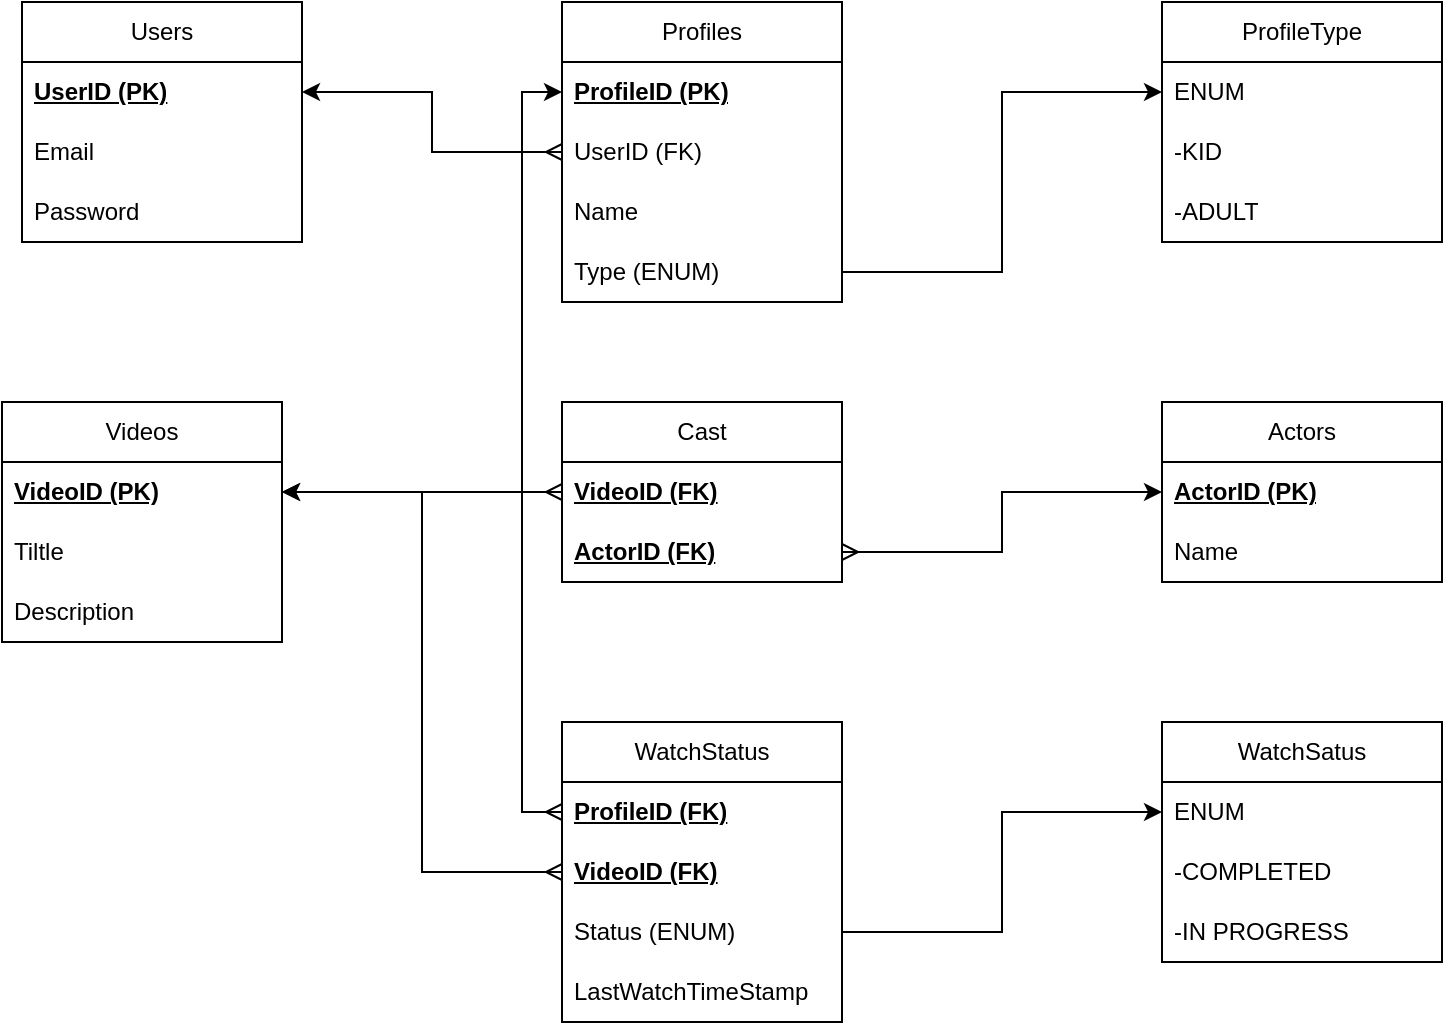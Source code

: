 <mxfile version="22.0.6" type="github">
  <diagram name="Page-1" id="efa7a0a1-bf9b-a30e-e6df-94a7791c09e9">
    <mxGraphModel dx="1221" dy="747" grid="1" gridSize="10" guides="1" tooltips="1" connect="1" arrows="1" fold="1" page="1" pageScale="1" pageWidth="826" pageHeight="1169" background="none" math="0" shadow="0">
      <root>
        <mxCell id="0" />
        <mxCell id="1" parent="0" />
        <mxCell id="Ld2bKj8E79HHsvGLy7tu-1" value="Users" style="swimlane;fontStyle=0;childLayout=stackLayout;horizontal=1;startSize=30;horizontalStack=0;resizeParent=1;resizeParentMax=0;resizeLast=0;collapsible=1;marginBottom=0;whiteSpace=wrap;html=1;" vertex="1" parent="1">
          <mxGeometry x="40" y="40" width="140" height="120" as="geometry" />
        </mxCell>
        <mxCell id="Ld2bKj8E79HHsvGLy7tu-2" value="&lt;u&gt;UserID (PK)&lt;/u&gt;" style="text;strokeColor=none;fillColor=none;align=left;verticalAlign=middle;spacingLeft=4;spacingRight=4;overflow=hidden;points=[[0,0.5],[1,0.5]];portConstraint=eastwest;rotatable=0;whiteSpace=wrap;html=1;fontStyle=1" vertex="1" parent="Ld2bKj8E79HHsvGLy7tu-1">
          <mxGeometry y="30" width="140" height="30" as="geometry" />
        </mxCell>
        <mxCell id="Ld2bKj8E79HHsvGLy7tu-3" value="Email" style="text;strokeColor=none;fillColor=none;align=left;verticalAlign=middle;spacingLeft=4;spacingRight=4;overflow=hidden;points=[[0,0.5],[1,0.5]];portConstraint=eastwest;rotatable=0;whiteSpace=wrap;html=1;" vertex="1" parent="Ld2bKj8E79HHsvGLy7tu-1">
          <mxGeometry y="60" width="140" height="30" as="geometry" />
        </mxCell>
        <mxCell id="Ld2bKj8E79HHsvGLy7tu-4" value="Password" style="text;strokeColor=none;fillColor=none;align=left;verticalAlign=middle;spacingLeft=4;spacingRight=4;overflow=hidden;points=[[0,0.5],[1,0.5]];portConstraint=eastwest;rotatable=0;whiteSpace=wrap;html=1;" vertex="1" parent="Ld2bKj8E79HHsvGLy7tu-1">
          <mxGeometry y="90" width="140" height="30" as="geometry" />
        </mxCell>
        <mxCell id="Ld2bKj8E79HHsvGLy7tu-15" style="edgeStyle=orthogonalEdgeStyle;rounded=0;orthogonalLoop=1;jettySize=auto;html=1;startArrow=ERmany;startFill=0;" edge="1" parent="1" source="Ld2bKj8E79HHsvGLy7tu-5" target="Ld2bKj8E79HHsvGLy7tu-2">
          <mxGeometry relative="1" as="geometry" />
        </mxCell>
        <mxCell id="Ld2bKj8E79HHsvGLy7tu-5" value="Profiles" style="swimlane;fontStyle=0;childLayout=stackLayout;horizontal=1;startSize=30;horizontalStack=0;resizeParent=1;resizeParentMax=0;resizeLast=0;collapsible=1;marginBottom=0;whiteSpace=wrap;html=1;" vertex="1" parent="1">
          <mxGeometry x="310" y="40" width="140" height="150" as="geometry" />
        </mxCell>
        <mxCell id="Ld2bKj8E79HHsvGLy7tu-6" value="&lt;u&gt;ProfileID (PK)&lt;/u&gt;" style="text;strokeColor=none;fillColor=none;align=left;verticalAlign=middle;spacingLeft=4;spacingRight=4;overflow=hidden;points=[[0,0.5],[1,0.5]];portConstraint=eastwest;rotatable=0;whiteSpace=wrap;html=1;fontStyle=1" vertex="1" parent="Ld2bKj8E79HHsvGLy7tu-5">
          <mxGeometry y="30" width="140" height="30" as="geometry" />
        </mxCell>
        <mxCell id="Ld2bKj8E79HHsvGLy7tu-7" value="UserID (FK)" style="text;strokeColor=none;fillColor=none;align=left;verticalAlign=middle;spacingLeft=4;spacingRight=4;overflow=hidden;points=[[0,0.5],[1,0.5]];portConstraint=eastwest;rotatable=0;whiteSpace=wrap;html=1;" vertex="1" parent="Ld2bKj8E79HHsvGLy7tu-5">
          <mxGeometry y="60" width="140" height="30" as="geometry" />
        </mxCell>
        <mxCell id="Ld2bKj8E79HHsvGLy7tu-8" value="Name" style="text;strokeColor=none;fillColor=none;align=left;verticalAlign=middle;spacingLeft=4;spacingRight=4;overflow=hidden;points=[[0,0.5],[1,0.5]];portConstraint=eastwest;rotatable=0;whiteSpace=wrap;html=1;" vertex="1" parent="Ld2bKj8E79HHsvGLy7tu-5">
          <mxGeometry y="90" width="140" height="30" as="geometry" />
        </mxCell>
        <mxCell id="Ld2bKj8E79HHsvGLy7tu-9" value="Type (ENUM)" style="text;strokeColor=none;fillColor=none;align=left;verticalAlign=middle;spacingLeft=4;spacingRight=4;overflow=hidden;points=[[0,0.5],[1,0.5]];portConstraint=eastwest;rotatable=0;whiteSpace=wrap;html=1;" vertex="1" parent="Ld2bKj8E79HHsvGLy7tu-5">
          <mxGeometry y="120" width="140" height="30" as="geometry" />
        </mxCell>
        <mxCell id="Ld2bKj8E79HHsvGLy7tu-10" value="ProfileType" style="swimlane;fontStyle=0;childLayout=stackLayout;horizontal=1;startSize=30;horizontalStack=0;resizeParent=1;resizeParentMax=0;resizeLast=0;collapsible=1;marginBottom=0;whiteSpace=wrap;html=1;" vertex="1" parent="1">
          <mxGeometry x="610" y="40" width="140" height="120" as="geometry" />
        </mxCell>
        <mxCell id="Ld2bKj8E79HHsvGLy7tu-11" value="ENUM" style="text;strokeColor=none;fillColor=none;align=left;verticalAlign=middle;spacingLeft=4;spacingRight=4;overflow=hidden;points=[[0,0.5],[1,0.5]];portConstraint=eastwest;rotatable=0;whiteSpace=wrap;html=1;" vertex="1" parent="Ld2bKj8E79HHsvGLy7tu-10">
          <mxGeometry y="30" width="140" height="30" as="geometry" />
        </mxCell>
        <mxCell id="Ld2bKj8E79HHsvGLy7tu-12" value="-KID" style="text;strokeColor=none;fillColor=none;align=left;verticalAlign=middle;spacingLeft=4;spacingRight=4;overflow=hidden;points=[[0,0.5],[1,0.5]];portConstraint=eastwest;rotatable=0;whiteSpace=wrap;html=1;" vertex="1" parent="Ld2bKj8E79HHsvGLy7tu-10">
          <mxGeometry y="60" width="140" height="30" as="geometry" />
        </mxCell>
        <mxCell id="Ld2bKj8E79HHsvGLy7tu-13" value="-ADULT" style="text;strokeColor=none;fillColor=none;align=left;verticalAlign=middle;spacingLeft=4;spacingRight=4;overflow=hidden;points=[[0,0.5],[1,0.5]];portConstraint=eastwest;rotatable=0;whiteSpace=wrap;html=1;" vertex="1" parent="Ld2bKj8E79HHsvGLy7tu-10">
          <mxGeometry y="90" width="140" height="30" as="geometry" />
        </mxCell>
        <mxCell id="Ld2bKj8E79HHsvGLy7tu-14" style="edgeStyle=orthogonalEdgeStyle;rounded=0;orthogonalLoop=1;jettySize=auto;html=1;" edge="1" parent="1" source="Ld2bKj8E79HHsvGLy7tu-9" target="Ld2bKj8E79HHsvGLy7tu-11">
          <mxGeometry relative="1" as="geometry" />
        </mxCell>
        <mxCell id="Ld2bKj8E79HHsvGLy7tu-16" value="Videos" style="swimlane;fontStyle=0;childLayout=stackLayout;horizontal=1;startSize=30;horizontalStack=0;resizeParent=1;resizeParentMax=0;resizeLast=0;collapsible=1;marginBottom=0;whiteSpace=wrap;html=1;" vertex="1" parent="1">
          <mxGeometry x="30" y="240" width="140" height="120" as="geometry" />
        </mxCell>
        <mxCell id="Ld2bKj8E79HHsvGLy7tu-17" value="VideoID (PK)" style="text;strokeColor=none;fillColor=none;align=left;verticalAlign=middle;spacingLeft=4;spacingRight=4;overflow=hidden;points=[[0,0.5],[1,0.5]];portConstraint=eastwest;rotatable=0;whiteSpace=wrap;html=1;fontStyle=5" vertex="1" parent="Ld2bKj8E79HHsvGLy7tu-16">
          <mxGeometry y="30" width="140" height="30" as="geometry" />
        </mxCell>
        <mxCell id="Ld2bKj8E79HHsvGLy7tu-18" value="Tiltle" style="text;strokeColor=none;fillColor=none;align=left;verticalAlign=middle;spacingLeft=4;spacingRight=4;overflow=hidden;points=[[0,0.5],[1,0.5]];portConstraint=eastwest;rotatable=0;whiteSpace=wrap;html=1;" vertex="1" parent="Ld2bKj8E79HHsvGLy7tu-16">
          <mxGeometry y="60" width="140" height="30" as="geometry" />
        </mxCell>
        <mxCell id="Ld2bKj8E79HHsvGLy7tu-19" value="Description" style="text;strokeColor=none;fillColor=none;align=left;verticalAlign=middle;spacingLeft=4;spacingRight=4;overflow=hidden;points=[[0,0.5],[1,0.5]];portConstraint=eastwest;rotatable=0;whiteSpace=wrap;html=1;" vertex="1" parent="Ld2bKj8E79HHsvGLy7tu-16">
          <mxGeometry y="90" width="140" height="30" as="geometry" />
        </mxCell>
        <mxCell id="Ld2bKj8E79HHsvGLy7tu-20" value="Actors" style="swimlane;fontStyle=0;childLayout=stackLayout;horizontal=1;startSize=30;horizontalStack=0;resizeParent=1;resizeParentMax=0;resizeLast=0;collapsible=1;marginBottom=0;whiteSpace=wrap;html=1;" vertex="1" parent="1">
          <mxGeometry x="610" y="240" width="140" height="90" as="geometry" />
        </mxCell>
        <mxCell id="Ld2bKj8E79HHsvGLy7tu-21" value="ActorID (PK)" style="text;strokeColor=none;fillColor=none;align=left;verticalAlign=middle;spacingLeft=4;spacingRight=4;overflow=hidden;points=[[0,0.5],[1,0.5]];portConstraint=eastwest;rotatable=0;whiteSpace=wrap;html=1;fontStyle=5" vertex="1" parent="Ld2bKj8E79HHsvGLy7tu-20">
          <mxGeometry y="30" width="140" height="30" as="geometry" />
        </mxCell>
        <mxCell id="Ld2bKj8E79HHsvGLy7tu-22" value="Name" style="text;strokeColor=none;fillColor=none;align=left;verticalAlign=middle;spacingLeft=4;spacingRight=4;overflow=hidden;points=[[0,0.5],[1,0.5]];portConstraint=eastwest;rotatable=0;whiteSpace=wrap;html=1;" vertex="1" parent="Ld2bKj8E79HHsvGLy7tu-20">
          <mxGeometry y="60" width="140" height="30" as="geometry" />
        </mxCell>
        <mxCell id="Ld2bKj8E79HHsvGLy7tu-24" value="Cast" style="swimlane;fontStyle=0;childLayout=stackLayout;horizontal=1;startSize=30;horizontalStack=0;resizeParent=1;resizeParentMax=0;resizeLast=0;collapsible=1;marginBottom=0;whiteSpace=wrap;html=1;" vertex="1" parent="1">
          <mxGeometry x="310" y="240" width="140" height="90" as="geometry" />
        </mxCell>
        <mxCell id="Ld2bKj8E79HHsvGLy7tu-25" value="VideoID (FK)" style="text;strokeColor=none;fillColor=none;align=left;verticalAlign=middle;spacingLeft=4;spacingRight=4;overflow=hidden;points=[[0,0.5],[1,0.5]];portConstraint=eastwest;rotatable=0;whiteSpace=wrap;html=1;fontStyle=5" vertex="1" parent="Ld2bKj8E79HHsvGLy7tu-24">
          <mxGeometry y="30" width="140" height="30" as="geometry" />
        </mxCell>
        <mxCell id="Ld2bKj8E79HHsvGLy7tu-26" value="ActorID (FK)" style="text;strokeColor=none;fillColor=none;align=left;verticalAlign=middle;spacingLeft=4;spacingRight=4;overflow=hidden;points=[[0,0.5],[1,0.5]];portConstraint=eastwest;rotatable=0;whiteSpace=wrap;html=1;fontStyle=5" vertex="1" parent="Ld2bKj8E79HHsvGLy7tu-24">
          <mxGeometry y="60" width="140" height="30" as="geometry" />
        </mxCell>
        <mxCell id="Ld2bKj8E79HHsvGLy7tu-28" value="WatchStatus" style="swimlane;fontStyle=0;childLayout=stackLayout;horizontal=1;startSize=30;horizontalStack=0;resizeParent=1;resizeParentMax=0;resizeLast=0;collapsible=1;marginBottom=0;whiteSpace=wrap;html=1;" vertex="1" parent="1">
          <mxGeometry x="310" y="400" width="140" height="150" as="geometry" />
        </mxCell>
        <mxCell id="Ld2bKj8E79HHsvGLy7tu-29" value="ProfileID (FK)" style="text;strokeColor=none;fillColor=none;align=left;verticalAlign=middle;spacingLeft=4;spacingRight=4;overflow=hidden;points=[[0,0.5],[1,0.5]];portConstraint=eastwest;rotatable=0;whiteSpace=wrap;html=1;fontStyle=5" vertex="1" parent="Ld2bKj8E79HHsvGLy7tu-28">
          <mxGeometry y="30" width="140" height="30" as="geometry" />
        </mxCell>
        <mxCell id="Ld2bKj8E79HHsvGLy7tu-30" value="VideoID (FK)" style="text;strokeColor=none;fillColor=none;align=left;verticalAlign=middle;spacingLeft=4;spacingRight=4;overflow=hidden;points=[[0,0.5],[1,0.5]];portConstraint=eastwest;rotatable=0;whiteSpace=wrap;html=1;fontStyle=5" vertex="1" parent="Ld2bKj8E79HHsvGLy7tu-28">
          <mxGeometry y="60" width="140" height="30" as="geometry" />
        </mxCell>
        <mxCell id="Ld2bKj8E79HHsvGLy7tu-31" value="Status (ENUM)" style="text;strokeColor=none;fillColor=none;align=left;verticalAlign=middle;spacingLeft=4;spacingRight=4;overflow=hidden;points=[[0,0.5],[1,0.5]];portConstraint=eastwest;rotatable=0;whiteSpace=wrap;html=1;" vertex="1" parent="Ld2bKj8E79HHsvGLy7tu-28">
          <mxGeometry y="90" width="140" height="30" as="geometry" />
        </mxCell>
        <mxCell id="Ld2bKj8E79HHsvGLy7tu-32" value="LastWatchTimeStamp" style="text;strokeColor=none;fillColor=none;align=left;verticalAlign=middle;spacingLeft=4;spacingRight=4;overflow=hidden;points=[[0,0.5],[1,0.5]];portConstraint=eastwest;rotatable=0;whiteSpace=wrap;html=1;" vertex="1" parent="Ld2bKj8E79HHsvGLy7tu-28">
          <mxGeometry y="120" width="140" height="30" as="geometry" />
        </mxCell>
        <mxCell id="Ld2bKj8E79HHsvGLy7tu-33" style="edgeStyle=orthogonalEdgeStyle;rounded=0;orthogonalLoop=1;jettySize=auto;html=1;entryX=0;entryY=0.5;entryDx=0;entryDy=0;startArrow=ERmany;startFill=0;" edge="1" parent="1" source="Ld2bKj8E79HHsvGLy7tu-29" target="Ld2bKj8E79HHsvGLy7tu-6">
          <mxGeometry relative="1" as="geometry" />
        </mxCell>
        <mxCell id="Ld2bKj8E79HHsvGLy7tu-34" style="edgeStyle=orthogonalEdgeStyle;rounded=0;orthogonalLoop=1;jettySize=auto;html=1;startArrow=ERmany;startFill=0;" edge="1" parent="1" source="Ld2bKj8E79HHsvGLy7tu-30" target="Ld2bKj8E79HHsvGLy7tu-17">
          <mxGeometry relative="1" as="geometry" />
        </mxCell>
        <mxCell id="Ld2bKj8E79HHsvGLy7tu-35" style="edgeStyle=orthogonalEdgeStyle;rounded=0;orthogonalLoop=1;jettySize=auto;html=1;entryX=0;entryY=0.5;entryDx=0;entryDy=0;startArrow=ERmany;startFill=0;" edge="1" parent="1" source="Ld2bKj8E79HHsvGLy7tu-26" target="Ld2bKj8E79HHsvGLy7tu-21">
          <mxGeometry relative="1" as="geometry" />
        </mxCell>
        <mxCell id="Ld2bKj8E79HHsvGLy7tu-36" style="edgeStyle=orthogonalEdgeStyle;rounded=0;orthogonalLoop=1;jettySize=auto;html=1;startArrow=ERmany;startFill=0;" edge="1" parent="1" source="Ld2bKj8E79HHsvGLy7tu-25" target="Ld2bKj8E79HHsvGLy7tu-17">
          <mxGeometry relative="1" as="geometry" />
        </mxCell>
        <mxCell id="Ld2bKj8E79HHsvGLy7tu-37" value="WatchSatus" style="swimlane;fontStyle=0;childLayout=stackLayout;horizontal=1;startSize=30;horizontalStack=0;resizeParent=1;resizeParentMax=0;resizeLast=0;collapsible=1;marginBottom=0;whiteSpace=wrap;html=1;" vertex="1" parent="1">
          <mxGeometry x="610" y="400" width="140" height="120" as="geometry" />
        </mxCell>
        <mxCell id="Ld2bKj8E79HHsvGLy7tu-38" value="ENUM" style="text;strokeColor=none;fillColor=none;align=left;verticalAlign=middle;spacingLeft=4;spacingRight=4;overflow=hidden;points=[[0,0.5],[1,0.5]];portConstraint=eastwest;rotatable=0;whiteSpace=wrap;html=1;" vertex="1" parent="Ld2bKj8E79HHsvGLy7tu-37">
          <mxGeometry y="30" width="140" height="30" as="geometry" />
        </mxCell>
        <mxCell id="Ld2bKj8E79HHsvGLy7tu-39" value="-COMPLETED" style="text;strokeColor=none;fillColor=none;align=left;verticalAlign=middle;spacingLeft=4;spacingRight=4;overflow=hidden;points=[[0,0.5],[1,0.5]];portConstraint=eastwest;rotatable=0;whiteSpace=wrap;html=1;" vertex="1" parent="Ld2bKj8E79HHsvGLy7tu-37">
          <mxGeometry y="60" width="140" height="30" as="geometry" />
        </mxCell>
        <mxCell id="Ld2bKj8E79HHsvGLy7tu-40" value="-IN PROGRESS" style="text;strokeColor=none;fillColor=none;align=left;verticalAlign=middle;spacingLeft=4;spacingRight=4;overflow=hidden;points=[[0,0.5],[1,0.5]];portConstraint=eastwest;rotatable=0;whiteSpace=wrap;html=1;" vertex="1" parent="Ld2bKj8E79HHsvGLy7tu-37">
          <mxGeometry y="90" width="140" height="30" as="geometry" />
        </mxCell>
        <mxCell id="Ld2bKj8E79HHsvGLy7tu-41" style="edgeStyle=orthogonalEdgeStyle;rounded=0;orthogonalLoop=1;jettySize=auto;html=1;entryX=0;entryY=0.5;entryDx=0;entryDy=0;" edge="1" parent="1" source="Ld2bKj8E79HHsvGLy7tu-31" target="Ld2bKj8E79HHsvGLy7tu-38">
          <mxGeometry relative="1" as="geometry" />
        </mxCell>
      </root>
    </mxGraphModel>
  </diagram>
</mxfile>
